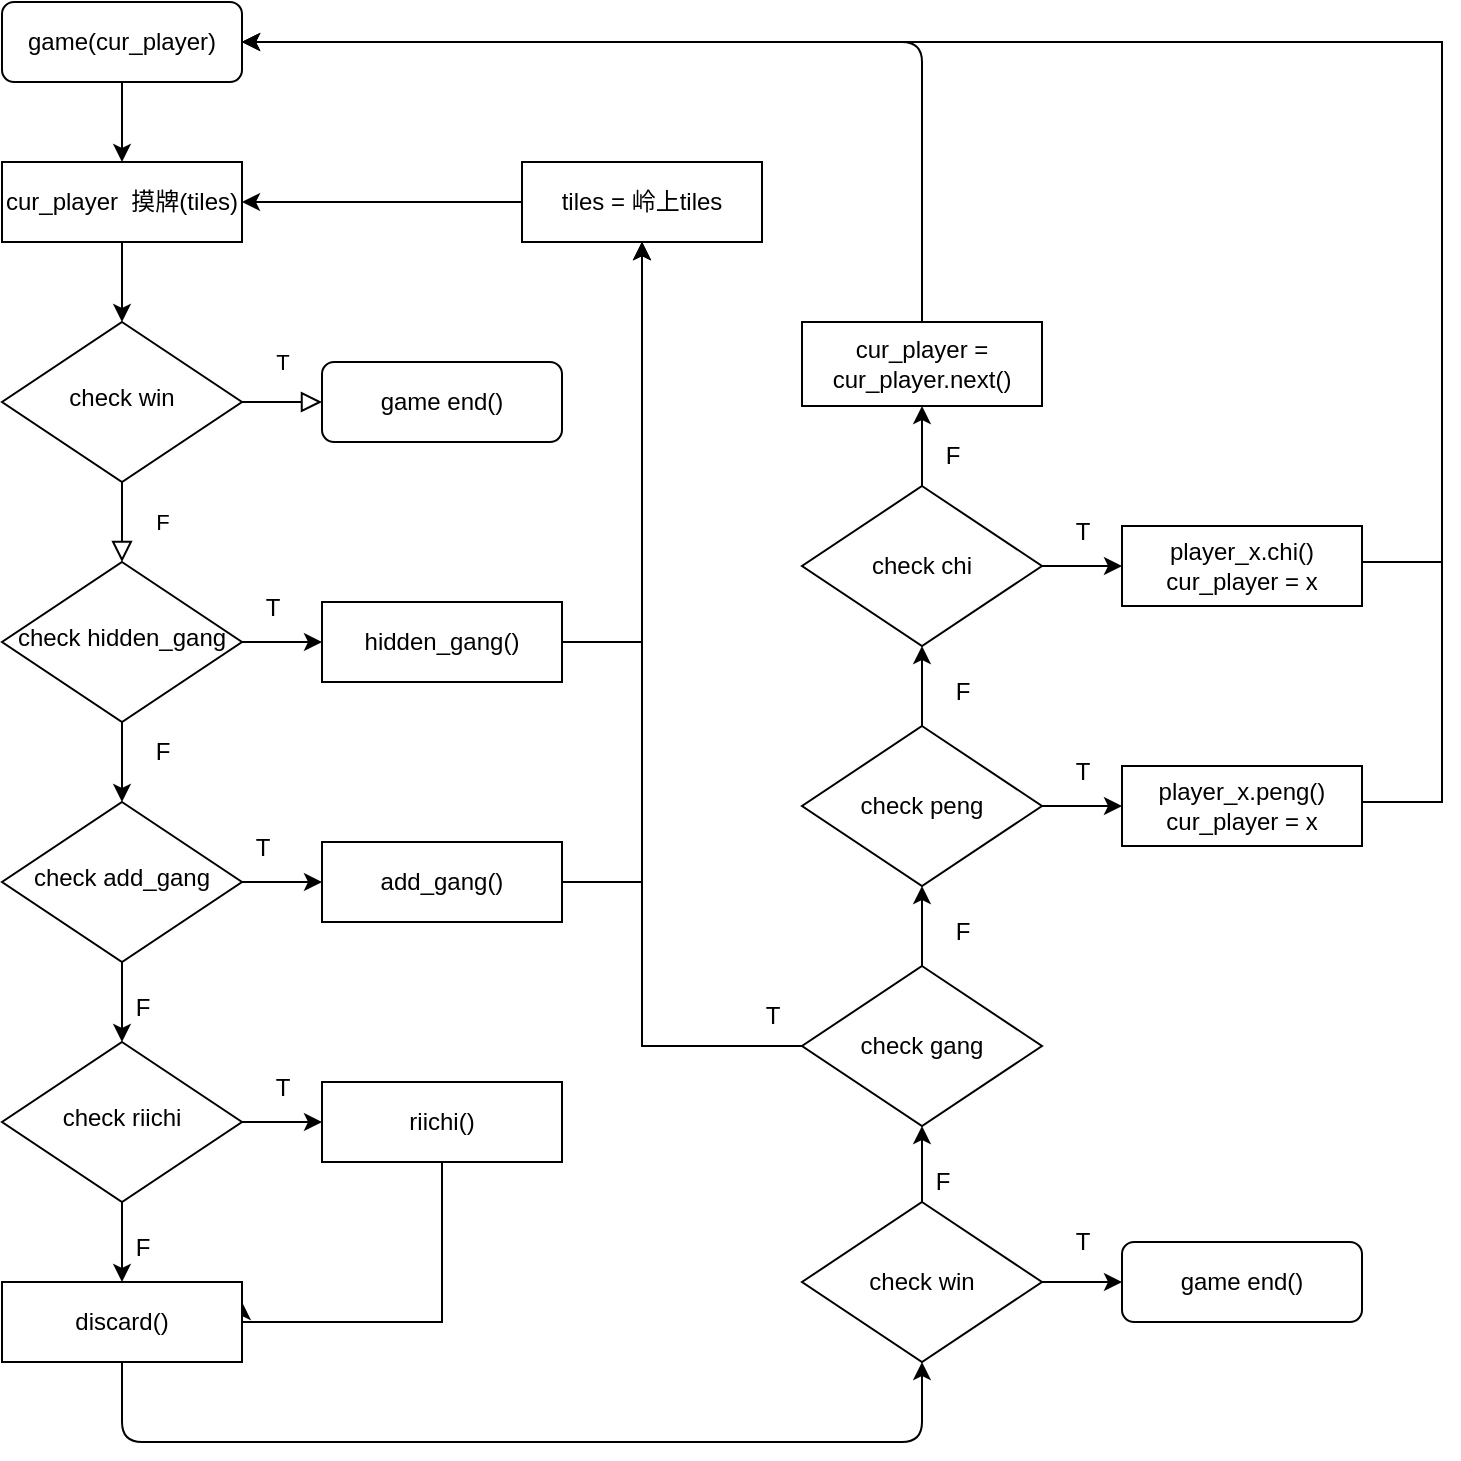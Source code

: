 <mxfile>
    <diagram id="C5RBs43oDa-KdzZeNtuy" name="Page-1">
        <mxGraphModel dx="1027" dy="697" grid="1" gridSize="10" guides="1" tooltips="1" connect="1" arrows="1" fold="1" page="1" pageScale="1" pageWidth="827" pageHeight="1169" math="0" shadow="0">
            <root>
                <mxCell id="WIyWlLk6GJQsqaUBKTNV-0"/>
                <mxCell id="WIyWlLk6GJQsqaUBKTNV-1" parent="WIyWlLk6GJQsqaUBKTNV-0"/>
                <mxCell id="XQkO3kHhgzbG23Czoy1l-2" style="edgeStyle=orthogonalEdgeStyle;rounded=0;orthogonalLoop=1;jettySize=auto;html=1;entryX=0.5;entryY=0;entryDx=0;entryDy=0;" parent="WIyWlLk6GJQsqaUBKTNV-1" source="WIyWlLk6GJQsqaUBKTNV-3" target="XQkO3kHhgzbG23Czoy1l-0" edge="1">
                    <mxGeometry relative="1" as="geometry"/>
                </mxCell>
                <mxCell id="WIyWlLk6GJQsqaUBKTNV-3" value="game(cur_player)" style="rounded=1;whiteSpace=wrap;html=1;fontSize=12;glass=0;strokeWidth=1;shadow=0;" parent="WIyWlLk6GJQsqaUBKTNV-1" vertex="1">
                    <mxGeometry x="40" y="40" width="120" height="40" as="geometry"/>
                </mxCell>
                <mxCell id="WIyWlLk6GJQsqaUBKTNV-4" value="F" style="rounded=0;html=1;jettySize=auto;orthogonalLoop=1;fontSize=11;endArrow=block;endFill=0;endSize=8;strokeWidth=1;shadow=0;labelBackgroundColor=none;edgeStyle=orthogonalEdgeStyle;" parent="WIyWlLk6GJQsqaUBKTNV-1" source="WIyWlLk6GJQsqaUBKTNV-6" target="WIyWlLk6GJQsqaUBKTNV-10" edge="1">
                    <mxGeometry y="20" relative="1" as="geometry">
                        <mxPoint as="offset"/>
                    </mxGeometry>
                </mxCell>
                <mxCell id="WIyWlLk6GJQsqaUBKTNV-5" value="T" style="edgeStyle=orthogonalEdgeStyle;rounded=0;html=1;jettySize=auto;orthogonalLoop=1;fontSize=11;endArrow=block;endFill=0;endSize=8;strokeWidth=1;shadow=0;labelBackgroundColor=none;" parent="WIyWlLk6GJQsqaUBKTNV-1" source="WIyWlLk6GJQsqaUBKTNV-6" target="WIyWlLk6GJQsqaUBKTNV-7" edge="1">
                    <mxGeometry y="20" relative="1" as="geometry">
                        <mxPoint as="offset"/>
                    </mxGeometry>
                </mxCell>
                <mxCell id="WIyWlLk6GJQsqaUBKTNV-6" value="check win" style="rhombus;whiteSpace=wrap;html=1;shadow=0;fontFamily=Helvetica;fontSize=12;align=center;strokeWidth=1;spacing=6;spacingTop=-4;" parent="WIyWlLk6GJQsqaUBKTNV-1" vertex="1">
                    <mxGeometry x="40" y="200" width="120" height="80" as="geometry"/>
                </mxCell>
                <mxCell id="WIyWlLk6GJQsqaUBKTNV-7" value="game end()" style="rounded=1;whiteSpace=wrap;html=1;fontSize=12;glass=0;strokeWidth=1;shadow=0;" parent="WIyWlLk6GJQsqaUBKTNV-1" vertex="1">
                    <mxGeometry x="200" y="220" width="120" height="40" as="geometry"/>
                </mxCell>
                <mxCell id="XQkO3kHhgzbG23Czoy1l-5" style="edgeStyle=orthogonalEdgeStyle;rounded=0;orthogonalLoop=1;jettySize=auto;html=1;entryX=0;entryY=0.5;entryDx=0;entryDy=0;" parent="WIyWlLk6GJQsqaUBKTNV-1" source="WIyWlLk6GJQsqaUBKTNV-10" target="XQkO3kHhgzbG23Czoy1l-4" edge="1">
                    <mxGeometry relative="1" as="geometry"/>
                </mxCell>
                <mxCell id="XQkO3kHhgzbG23Czoy1l-11" style="edgeStyle=orthogonalEdgeStyle;rounded=0;orthogonalLoop=1;jettySize=auto;html=1;entryX=0.5;entryY=0;entryDx=0;entryDy=0;" parent="WIyWlLk6GJQsqaUBKTNV-1" source="WIyWlLk6GJQsqaUBKTNV-10" target="XQkO3kHhgzbG23Czoy1l-10" edge="1">
                    <mxGeometry relative="1" as="geometry"/>
                </mxCell>
                <mxCell id="WIyWlLk6GJQsqaUBKTNV-10" value="check hidden_gang" style="rhombus;whiteSpace=wrap;html=1;shadow=0;fontFamily=Helvetica;fontSize=12;align=center;strokeWidth=1;spacing=6;spacingTop=-4;" parent="WIyWlLk6GJQsqaUBKTNV-1" vertex="1">
                    <mxGeometry x="40" y="320" width="120" height="80" as="geometry"/>
                </mxCell>
                <mxCell id="XQkO3kHhgzbG23Czoy1l-3" style="edgeStyle=orthogonalEdgeStyle;rounded=0;orthogonalLoop=1;jettySize=auto;html=1;entryX=0.5;entryY=0;entryDx=0;entryDy=0;" parent="WIyWlLk6GJQsqaUBKTNV-1" source="XQkO3kHhgzbG23Czoy1l-0" target="WIyWlLk6GJQsqaUBKTNV-6" edge="1">
                    <mxGeometry relative="1" as="geometry"/>
                </mxCell>
                <mxCell id="XQkO3kHhgzbG23Czoy1l-0" value="cur_player&amp;nbsp; 摸牌(tiles)" style="rounded=0;whiteSpace=wrap;html=1;" parent="WIyWlLk6GJQsqaUBKTNV-1" vertex="1">
                    <mxGeometry x="40" y="120" width="120" height="40" as="geometry"/>
                </mxCell>
                <mxCell id="XQkO3kHhgzbG23Czoy1l-50" style="edgeStyle=orthogonalEdgeStyle;rounded=0;orthogonalLoop=1;jettySize=auto;html=1;entryX=0.5;entryY=1;entryDx=0;entryDy=0;" parent="WIyWlLk6GJQsqaUBKTNV-1" source="XQkO3kHhgzbG23Czoy1l-4" target="XQkO3kHhgzbG23Czoy1l-48" edge="1">
                    <mxGeometry relative="1" as="geometry">
                        <Array as="points">
                            <mxPoint x="360" y="360"/>
                        </Array>
                    </mxGeometry>
                </mxCell>
                <mxCell id="XQkO3kHhgzbG23Czoy1l-4" value="hidden_gang()" style="rounded=0;whiteSpace=wrap;html=1;" parent="WIyWlLk6GJQsqaUBKTNV-1" vertex="1">
                    <mxGeometry x="200" y="340" width="120" height="40" as="geometry"/>
                </mxCell>
                <mxCell id="XQkO3kHhgzbG23Czoy1l-8" value="T" style="text;html=1;align=center;verticalAlign=middle;resizable=0;points=[];autosize=1;strokeColor=none;fillColor=none;" parent="WIyWlLk6GJQsqaUBKTNV-1" vertex="1">
                    <mxGeometry x="160" y="328" width="30" height="30" as="geometry"/>
                </mxCell>
                <mxCell id="XQkO3kHhgzbG23Czoy1l-14" style="edgeStyle=orthogonalEdgeStyle;rounded=0;orthogonalLoop=1;jettySize=auto;html=1;exitX=1;exitY=0.5;exitDx=0;exitDy=0;entryX=0;entryY=0.5;entryDx=0;entryDy=0;" parent="WIyWlLk6GJQsqaUBKTNV-1" source="XQkO3kHhgzbG23Czoy1l-10" target="XQkO3kHhgzbG23Czoy1l-13" edge="1">
                    <mxGeometry relative="1" as="geometry"/>
                </mxCell>
                <mxCell id="XQkO3kHhgzbG23Czoy1l-18" style="edgeStyle=orthogonalEdgeStyle;rounded=0;orthogonalLoop=1;jettySize=auto;html=1;entryX=0.5;entryY=0;entryDx=0;entryDy=0;" parent="WIyWlLk6GJQsqaUBKTNV-1" source="XQkO3kHhgzbG23Czoy1l-10" target="XQkO3kHhgzbG23Czoy1l-17" edge="1">
                    <mxGeometry relative="1" as="geometry"/>
                </mxCell>
                <mxCell id="XQkO3kHhgzbG23Czoy1l-10" value="check add_gang" style="rhombus;whiteSpace=wrap;html=1;shadow=0;fontFamily=Helvetica;fontSize=12;align=center;strokeWidth=1;spacing=6;spacingTop=-4;" parent="WIyWlLk6GJQsqaUBKTNV-1" vertex="1">
                    <mxGeometry x="40" y="440" width="120" height="80" as="geometry"/>
                </mxCell>
                <mxCell id="XQkO3kHhgzbG23Czoy1l-12" value="F" style="text;html=1;align=center;verticalAlign=middle;resizable=0;points=[];autosize=1;strokeColor=none;fillColor=none;" parent="WIyWlLk6GJQsqaUBKTNV-1" vertex="1">
                    <mxGeometry x="105" y="400" width="30" height="30" as="geometry"/>
                </mxCell>
                <mxCell id="XQkO3kHhgzbG23Czoy1l-51" style="edgeStyle=orthogonalEdgeStyle;rounded=0;orthogonalLoop=1;jettySize=auto;html=1;entryX=0.5;entryY=1;entryDx=0;entryDy=0;" parent="WIyWlLk6GJQsqaUBKTNV-1" source="XQkO3kHhgzbG23Czoy1l-13" target="XQkO3kHhgzbG23Czoy1l-48" edge="1">
                    <mxGeometry relative="1" as="geometry">
                        <Array as="points">
                            <mxPoint x="360" y="480"/>
                        </Array>
                    </mxGeometry>
                </mxCell>
                <mxCell id="XQkO3kHhgzbG23Czoy1l-13" value="add_gang()" style="rounded=0;whiteSpace=wrap;html=1;" parent="WIyWlLk6GJQsqaUBKTNV-1" vertex="1">
                    <mxGeometry x="200" y="460" width="120" height="40" as="geometry"/>
                </mxCell>
                <mxCell id="XQkO3kHhgzbG23Czoy1l-15" value="T" style="text;html=1;align=center;verticalAlign=middle;resizable=0;points=[];autosize=1;strokeColor=none;fillColor=none;" parent="WIyWlLk6GJQsqaUBKTNV-1" vertex="1">
                    <mxGeometry x="155" y="448" width="30" height="30" as="geometry"/>
                </mxCell>
                <mxCell id="XQkO3kHhgzbG23Czoy1l-21" style="edgeStyle=orthogonalEdgeStyle;rounded=0;orthogonalLoop=1;jettySize=auto;html=1;exitX=1;exitY=0.5;exitDx=0;exitDy=0;entryX=0;entryY=0.5;entryDx=0;entryDy=0;" parent="WIyWlLk6GJQsqaUBKTNV-1" source="XQkO3kHhgzbG23Czoy1l-17" target="XQkO3kHhgzbG23Czoy1l-20" edge="1">
                    <mxGeometry relative="1" as="geometry"/>
                </mxCell>
                <mxCell id="XQkO3kHhgzbG23Czoy1l-24" style="edgeStyle=orthogonalEdgeStyle;rounded=0;orthogonalLoop=1;jettySize=auto;html=1;entryX=0.5;entryY=0;entryDx=0;entryDy=0;" parent="WIyWlLk6GJQsqaUBKTNV-1" source="XQkO3kHhgzbG23Czoy1l-17" target="XQkO3kHhgzbG23Czoy1l-23" edge="1">
                    <mxGeometry relative="1" as="geometry"/>
                </mxCell>
                <mxCell id="XQkO3kHhgzbG23Czoy1l-17" value="check riichi" style="rhombus;whiteSpace=wrap;html=1;shadow=0;fontFamily=Helvetica;fontSize=12;align=center;strokeWidth=1;spacing=6;spacingTop=-4;" parent="WIyWlLk6GJQsqaUBKTNV-1" vertex="1">
                    <mxGeometry x="40" y="560" width="120" height="80" as="geometry"/>
                </mxCell>
                <mxCell id="XQkO3kHhgzbG23Czoy1l-19" value="F" style="text;html=1;align=center;verticalAlign=middle;resizable=0;points=[];autosize=1;strokeColor=none;fillColor=none;" parent="WIyWlLk6GJQsqaUBKTNV-1" vertex="1">
                    <mxGeometry x="95" y="528" width="30" height="30" as="geometry"/>
                </mxCell>
                <mxCell id="XQkO3kHhgzbG23Czoy1l-27" style="edgeStyle=orthogonalEdgeStyle;rounded=0;orthogonalLoop=1;jettySize=auto;html=1;entryX=1;entryY=0.25;entryDx=0;entryDy=0;" parent="WIyWlLk6GJQsqaUBKTNV-1" source="XQkO3kHhgzbG23Czoy1l-20" target="XQkO3kHhgzbG23Czoy1l-23" edge="1">
                    <mxGeometry relative="1" as="geometry">
                        <Array as="points">
                            <mxPoint x="260" y="700"/>
                            <mxPoint x="160" y="700"/>
                        </Array>
                    </mxGeometry>
                </mxCell>
                <mxCell id="XQkO3kHhgzbG23Czoy1l-20" value="riichi()" style="rounded=0;whiteSpace=wrap;html=1;" parent="WIyWlLk6GJQsqaUBKTNV-1" vertex="1">
                    <mxGeometry x="200" y="580" width="120" height="40" as="geometry"/>
                </mxCell>
                <mxCell id="XQkO3kHhgzbG23Czoy1l-22" value="T" style="text;html=1;align=center;verticalAlign=middle;resizable=0;points=[];autosize=1;strokeColor=none;fillColor=none;" parent="WIyWlLk6GJQsqaUBKTNV-1" vertex="1">
                    <mxGeometry x="165" y="568" width="30" height="30" as="geometry"/>
                </mxCell>
                <mxCell id="9" style="edgeStyle=none;html=1;entryX=0.5;entryY=1;entryDx=0;entryDy=0;" edge="1" parent="WIyWlLk6GJQsqaUBKTNV-1" source="XQkO3kHhgzbG23Czoy1l-23" target="7">
                    <mxGeometry relative="1" as="geometry">
                        <Array as="points">
                            <mxPoint x="100" y="760"/>
                            <mxPoint x="500" y="760"/>
                        </Array>
                    </mxGeometry>
                </mxCell>
                <mxCell id="XQkO3kHhgzbG23Czoy1l-23" value="discard()" style="rounded=0;whiteSpace=wrap;html=1;" parent="WIyWlLk6GJQsqaUBKTNV-1" vertex="1">
                    <mxGeometry x="40" y="680" width="120" height="40" as="geometry"/>
                </mxCell>
                <mxCell id="XQkO3kHhgzbG23Czoy1l-25" value="F" style="text;html=1;align=center;verticalAlign=middle;resizable=0;points=[];autosize=1;strokeColor=none;fillColor=none;" parent="WIyWlLk6GJQsqaUBKTNV-1" vertex="1">
                    <mxGeometry x="95" y="648" width="30" height="30" as="geometry"/>
                </mxCell>
                <mxCell id="XQkO3kHhgzbG23Czoy1l-33" style="edgeStyle=orthogonalEdgeStyle;rounded=0;orthogonalLoop=1;jettySize=auto;html=1;entryX=0.5;entryY=1;entryDx=0;entryDy=0;" parent="WIyWlLk6GJQsqaUBKTNV-1" source="XQkO3kHhgzbG23Czoy1l-30" target="XQkO3kHhgzbG23Czoy1l-31" edge="1">
                    <mxGeometry relative="1" as="geometry"/>
                </mxCell>
                <mxCell id="XQkO3kHhgzbG23Czoy1l-53" style="edgeStyle=orthogonalEdgeStyle;rounded=0;orthogonalLoop=1;jettySize=auto;html=1;entryX=0.5;entryY=1;entryDx=0;entryDy=0;" parent="WIyWlLk6GJQsqaUBKTNV-1" source="XQkO3kHhgzbG23Czoy1l-30" target="XQkO3kHhgzbG23Czoy1l-48" edge="1">
                    <mxGeometry relative="1" as="geometry"/>
                </mxCell>
                <mxCell id="XQkO3kHhgzbG23Czoy1l-30" value="check gang" style="rhombus;whiteSpace=wrap;html=1;" parent="WIyWlLk6GJQsqaUBKTNV-1" vertex="1">
                    <mxGeometry x="440" y="522" width="120" height="80" as="geometry"/>
                </mxCell>
                <mxCell id="XQkO3kHhgzbG23Czoy1l-34" style="edgeStyle=orthogonalEdgeStyle;rounded=0;orthogonalLoop=1;jettySize=auto;html=1;entryX=0.5;entryY=1;entryDx=0;entryDy=0;" parent="WIyWlLk6GJQsqaUBKTNV-1" source="XQkO3kHhgzbG23Czoy1l-31" target="XQkO3kHhgzbG23Czoy1l-32" edge="1">
                    <mxGeometry relative="1" as="geometry"/>
                </mxCell>
                <mxCell id="XQkO3kHhgzbG23Czoy1l-40" style="edgeStyle=orthogonalEdgeStyle;rounded=0;orthogonalLoop=1;jettySize=auto;html=1;entryX=0;entryY=0.5;entryDx=0;entryDy=0;" parent="WIyWlLk6GJQsqaUBKTNV-1" source="XQkO3kHhgzbG23Czoy1l-31" target="XQkO3kHhgzbG23Czoy1l-39" edge="1">
                    <mxGeometry relative="1" as="geometry"/>
                </mxCell>
                <mxCell id="XQkO3kHhgzbG23Czoy1l-31" value="check peng" style="rhombus;whiteSpace=wrap;html=1;" parent="WIyWlLk6GJQsqaUBKTNV-1" vertex="1">
                    <mxGeometry x="440" y="402" width="120" height="80" as="geometry"/>
                </mxCell>
                <mxCell id="XQkO3kHhgzbG23Czoy1l-44" style="edgeStyle=orthogonalEdgeStyle;rounded=0;orthogonalLoop=1;jettySize=auto;html=1;entryX=0;entryY=0.5;entryDx=0;entryDy=0;" parent="WIyWlLk6GJQsqaUBKTNV-1" source="XQkO3kHhgzbG23Czoy1l-32" target="XQkO3kHhgzbG23Czoy1l-42" edge="1">
                    <mxGeometry relative="1" as="geometry"/>
                </mxCell>
                <mxCell id="1" style="edgeStyle=none;html=1;exitX=0.5;exitY=0;exitDx=0;exitDy=0;entryX=0.5;entryY=1;entryDx=0;entryDy=0;" edge="1" parent="WIyWlLk6GJQsqaUBKTNV-1" source="XQkO3kHhgzbG23Czoy1l-32" target="0">
                    <mxGeometry relative="1" as="geometry"/>
                </mxCell>
                <mxCell id="XQkO3kHhgzbG23Czoy1l-32" value="check chi" style="rhombus;whiteSpace=wrap;html=1;" parent="WIyWlLk6GJQsqaUBKTNV-1" vertex="1">
                    <mxGeometry x="440" y="282" width="120" height="80" as="geometry"/>
                </mxCell>
                <mxCell id="XQkO3kHhgzbG23Czoy1l-35" value="F" style="text;html=1;align=center;verticalAlign=middle;resizable=0;points=[];autosize=1;strokeColor=none;fillColor=none;" parent="WIyWlLk6GJQsqaUBKTNV-1" vertex="1">
                    <mxGeometry x="505" y="490" width="30" height="30" as="geometry"/>
                </mxCell>
                <mxCell id="XQkO3kHhgzbG23Czoy1l-36" value="F" style="text;html=1;align=center;verticalAlign=middle;resizable=0;points=[];autosize=1;strokeColor=none;fillColor=none;" parent="WIyWlLk6GJQsqaUBKTNV-1" vertex="1">
                    <mxGeometry x="505" y="370" width="30" height="30" as="geometry"/>
                </mxCell>
                <mxCell id="XQkO3kHhgzbG23Czoy1l-38" value="T" style="text;html=1;align=center;verticalAlign=middle;resizable=0;points=[];autosize=1;strokeColor=none;fillColor=none;" parent="WIyWlLk6GJQsqaUBKTNV-1" vertex="1">
                    <mxGeometry x="410" y="532" width="30" height="30" as="geometry"/>
                </mxCell>
                <mxCell id="XQkO3kHhgzbG23Czoy1l-47" style="edgeStyle=orthogonalEdgeStyle;rounded=0;orthogonalLoop=1;jettySize=auto;html=1;entryX=1;entryY=0.5;entryDx=0;entryDy=0;" parent="WIyWlLk6GJQsqaUBKTNV-1" source="XQkO3kHhgzbG23Czoy1l-39" target="WIyWlLk6GJQsqaUBKTNV-3" edge="1">
                    <mxGeometry relative="1" as="geometry">
                        <Array as="points">
                            <mxPoint x="760" y="440"/>
                            <mxPoint x="760" y="60"/>
                        </Array>
                    </mxGeometry>
                </mxCell>
                <mxCell id="XQkO3kHhgzbG23Czoy1l-39" value="player_x.peng()&lt;div&gt;cur_player = x&lt;/div&gt;" style="rounded=0;whiteSpace=wrap;html=1;" parent="WIyWlLk6GJQsqaUBKTNV-1" vertex="1">
                    <mxGeometry x="600" y="422" width="120" height="40" as="geometry"/>
                </mxCell>
                <mxCell id="XQkO3kHhgzbG23Czoy1l-41" value="T" style="text;html=1;align=center;verticalAlign=middle;resizable=0;points=[];autosize=1;strokeColor=none;fillColor=none;" parent="WIyWlLk6GJQsqaUBKTNV-1" vertex="1">
                    <mxGeometry x="565" y="410" width="30" height="30" as="geometry"/>
                </mxCell>
                <mxCell id="XQkO3kHhgzbG23Czoy1l-45" style="edgeStyle=orthogonalEdgeStyle;rounded=0;orthogonalLoop=1;jettySize=auto;html=1;entryX=1;entryY=0.5;entryDx=0;entryDy=0;" parent="WIyWlLk6GJQsqaUBKTNV-1" source="XQkO3kHhgzbG23Czoy1l-42" target="WIyWlLk6GJQsqaUBKTNV-3" edge="1">
                    <mxGeometry relative="1" as="geometry">
                        <Array as="points">
                            <mxPoint x="760" y="320"/>
                            <mxPoint x="760" y="60"/>
                        </Array>
                    </mxGeometry>
                </mxCell>
                <mxCell id="XQkO3kHhgzbG23Czoy1l-42" value="player_x.chi()&lt;div&gt;cur_player = x&lt;/div&gt;" style="rounded=0;whiteSpace=wrap;html=1;" parent="WIyWlLk6GJQsqaUBKTNV-1" vertex="1">
                    <mxGeometry x="600" y="302" width="120" height="40" as="geometry"/>
                </mxCell>
                <mxCell id="XQkO3kHhgzbG23Czoy1l-49" style="edgeStyle=orthogonalEdgeStyle;rounded=0;orthogonalLoop=1;jettySize=auto;html=1;entryX=1;entryY=0.5;entryDx=0;entryDy=0;" parent="WIyWlLk6GJQsqaUBKTNV-1" source="XQkO3kHhgzbG23Czoy1l-48" target="XQkO3kHhgzbG23Czoy1l-0" edge="1">
                    <mxGeometry relative="1" as="geometry"/>
                </mxCell>
                <mxCell id="XQkO3kHhgzbG23Czoy1l-48" value="tiles = 岭上tiles" style="rounded=0;whiteSpace=wrap;html=1;" parent="WIyWlLk6GJQsqaUBKTNV-1" vertex="1">
                    <mxGeometry x="300" y="120" width="120" height="40" as="geometry"/>
                </mxCell>
                <mxCell id="XQkO3kHhgzbG23Czoy1l-54" value="T" style="text;html=1;align=center;verticalAlign=middle;resizable=0;points=[];autosize=1;strokeColor=none;fillColor=none;" parent="WIyWlLk6GJQsqaUBKTNV-1" vertex="1">
                    <mxGeometry x="565" y="290" width="30" height="30" as="geometry"/>
                </mxCell>
                <mxCell id="6" style="edgeStyle=none;html=1;entryX=1;entryY=0.5;entryDx=0;entryDy=0;" edge="1" parent="WIyWlLk6GJQsqaUBKTNV-1" source="0" target="WIyWlLk6GJQsqaUBKTNV-3">
                    <mxGeometry relative="1" as="geometry">
                        <Array as="points">
                            <mxPoint x="500" y="60"/>
                        </Array>
                    </mxGeometry>
                </mxCell>
                <mxCell id="0" value="cur_player = cur_player.next()" style="rounded=0;whiteSpace=wrap;html=1;" vertex="1" parent="WIyWlLk6GJQsqaUBKTNV-1">
                    <mxGeometry x="440" y="200" width="120" height="42" as="geometry"/>
                </mxCell>
                <mxCell id="2" value="F" style="text;html=1;align=center;verticalAlign=middle;resizable=0;points=[];autosize=1;strokeColor=none;fillColor=none;" vertex="1" parent="WIyWlLk6GJQsqaUBKTNV-1">
                    <mxGeometry x="500" y="252" width="30" height="30" as="geometry"/>
                </mxCell>
                <mxCell id="10" style="edgeStyle=none;html=1;entryX=0.5;entryY=1;entryDx=0;entryDy=0;" edge="1" parent="WIyWlLk6GJQsqaUBKTNV-1" source="7" target="XQkO3kHhgzbG23Czoy1l-30">
                    <mxGeometry relative="1" as="geometry"/>
                </mxCell>
                <mxCell id="13" style="edgeStyle=none;html=1;entryX=0;entryY=0.5;entryDx=0;entryDy=0;" edge="1" parent="WIyWlLk6GJQsqaUBKTNV-1" source="7" target="12">
                    <mxGeometry relative="1" as="geometry"/>
                </mxCell>
                <mxCell id="7" value="check win" style="rhombus;whiteSpace=wrap;html=1;" vertex="1" parent="WIyWlLk6GJQsqaUBKTNV-1">
                    <mxGeometry x="440" y="640" width="120" height="80" as="geometry"/>
                </mxCell>
                <mxCell id="11" value="F" style="text;html=1;align=center;verticalAlign=middle;resizable=0;points=[];autosize=1;strokeColor=none;fillColor=none;" vertex="1" parent="WIyWlLk6GJQsqaUBKTNV-1">
                    <mxGeometry x="495" y="615" width="30" height="30" as="geometry"/>
                </mxCell>
                <mxCell id="12" value="game end()" style="rounded=1;whiteSpace=wrap;html=1;fontSize=12;glass=0;strokeWidth=1;shadow=0;" vertex="1" parent="WIyWlLk6GJQsqaUBKTNV-1">
                    <mxGeometry x="600" y="660" width="120" height="40" as="geometry"/>
                </mxCell>
                <mxCell id="14" value="T" style="text;html=1;align=center;verticalAlign=middle;resizable=0;points=[];autosize=1;strokeColor=none;fillColor=none;" vertex="1" parent="WIyWlLk6GJQsqaUBKTNV-1">
                    <mxGeometry x="565" y="645" width="30" height="30" as="geometry"/>
                </mxCell>
            </root>
        </mxGraphModel>
    </diagram>
</mxfile>